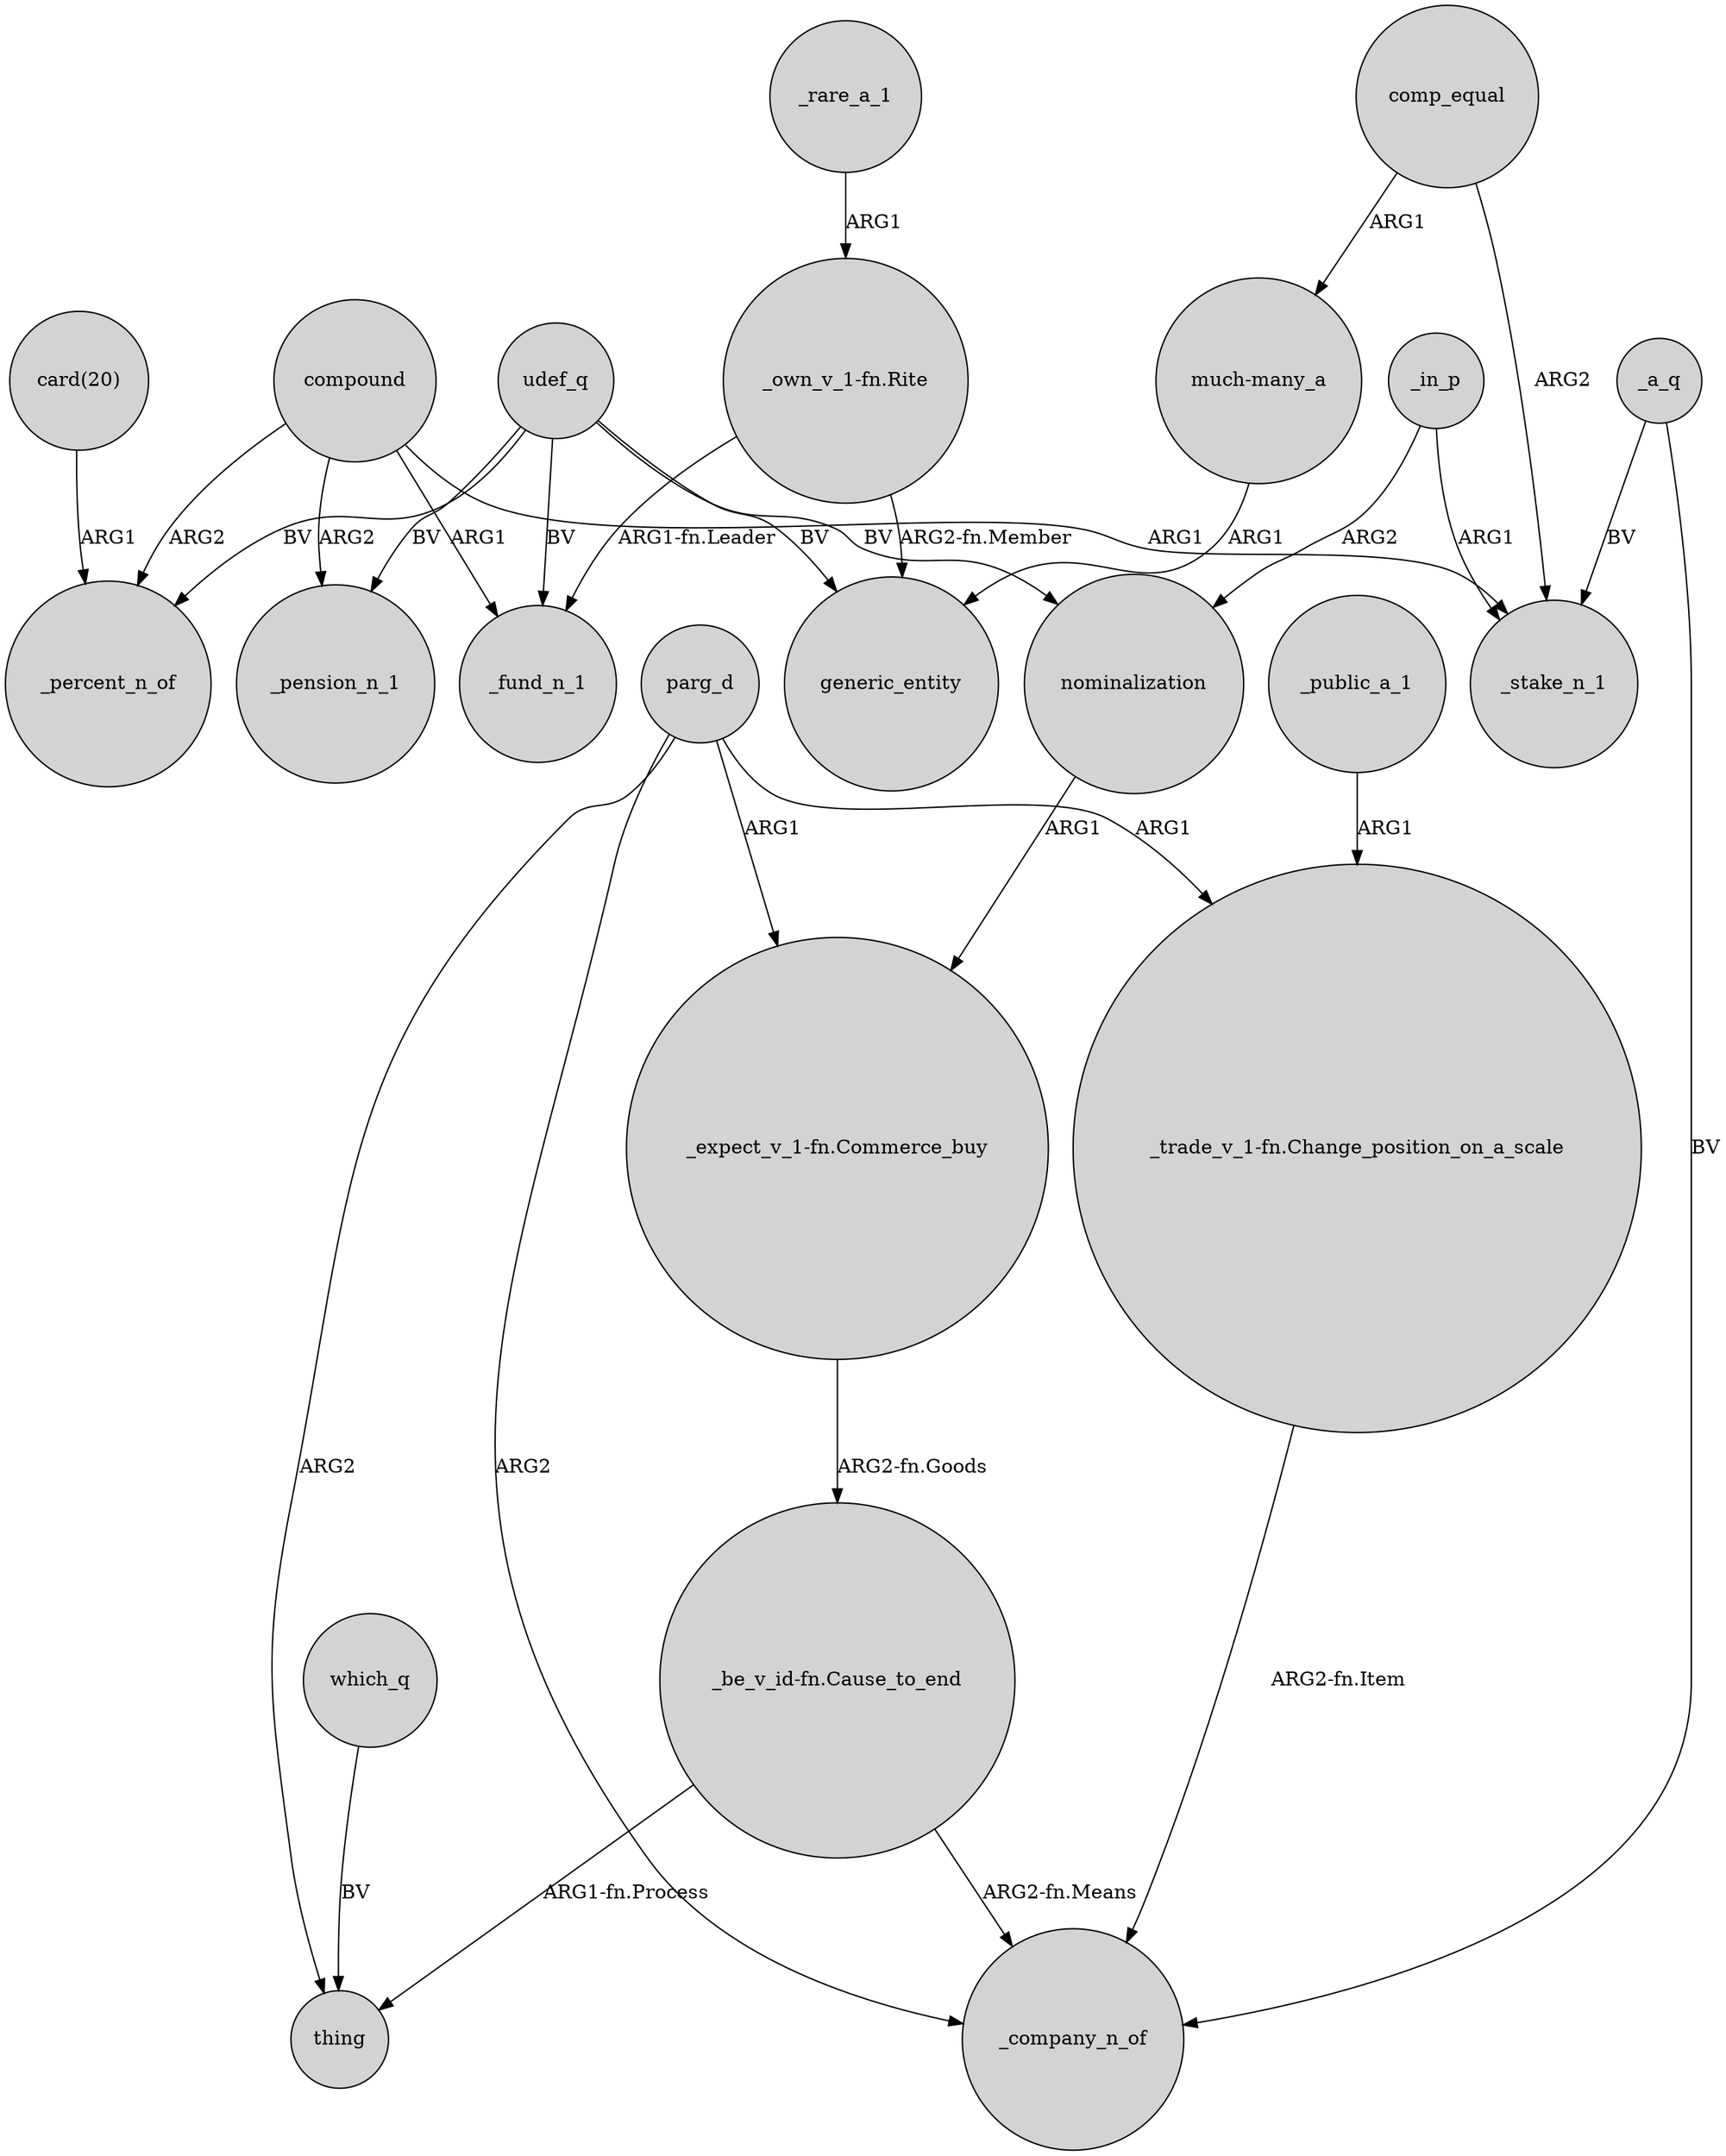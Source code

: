 digraph {
	node [shape=circle style=filled]
	compound -> _fund_n_1 [label=ARG1]
	"card(20)" -> _percent_n_of [label=ARG1]
	udef_q -> _fund_n_1 [label=BV]
	udef_q -> nominalization [label=BV]
	which_q -> thing [label=BV]
	"_be_v_id-fn.Cause_to_end" -> thing [label="ARG1-fn.Process"]
	_a_q -> _company_n_of [label=BV]
	parg_d -> _company_n_of [label=ARG2]
	"_own_v_1-fn.Rite" -> generic_entity [label="ARG2-fn.Member"]
	udef_q -> generic_entity [label=BV]
	parg_d -> "_trade_v_1-fn.Change_position_on_a_scale" [label=ARG1]
	parg_d -> thing [label=ARG2]
	"_trade_v_1-fn.Change_position_on_a_scale" -> _company_n_of [label="ARG2-fn.Item"]
	comp_equal -> "much-many_a" [label=ARG1]
	udef_q -> _pension_n_1 [label=BV]
	"_own_v_1-fn.Rite" -> _fund_n_1 [label="ARG1-fn.Leader"]
	udef_q -> _percent_n_of [label=BV]
	"much-many_a" -> generic_entity [label=ARG1]
	"_expect_v_1-fn.Commerce_buy" -> "_be_v_id-fn.Cause_to_end" [label="ARG2-fn.Goods"]
	comp_equal -> _stake_n_1 [label=ARG2]
	compound -> _stake_n_1 [label=ARG1]
	compound -> _percent_n_of [label=ARG2]
	compound -> _pension_n_1 [label=ARG2]
	nominalization -> "_expect_v_1-fn.Commerce_buy" [label=ARG1]
	_public_a_1 -> "_trade_v_1-fn.Change_position_on_a_scale" [label=ARG1]
	_rare_a_1 -> "_own_v_1-fn.Rite" [label=ARG1]
	_in_p -> nominalization [label=ARG2]
	"_be_v_id-fn.Cause_to_end" -> _company_n_of [label="ARG2-fn.Means"]
	parg_d -> "_expect_v_1-fn.Commerce_buy" [label=ARG1]
	_in_p -> _stake_n_1 [label=ARG1]
	_a_q -> _stake_n_1 [label=BV]
}

